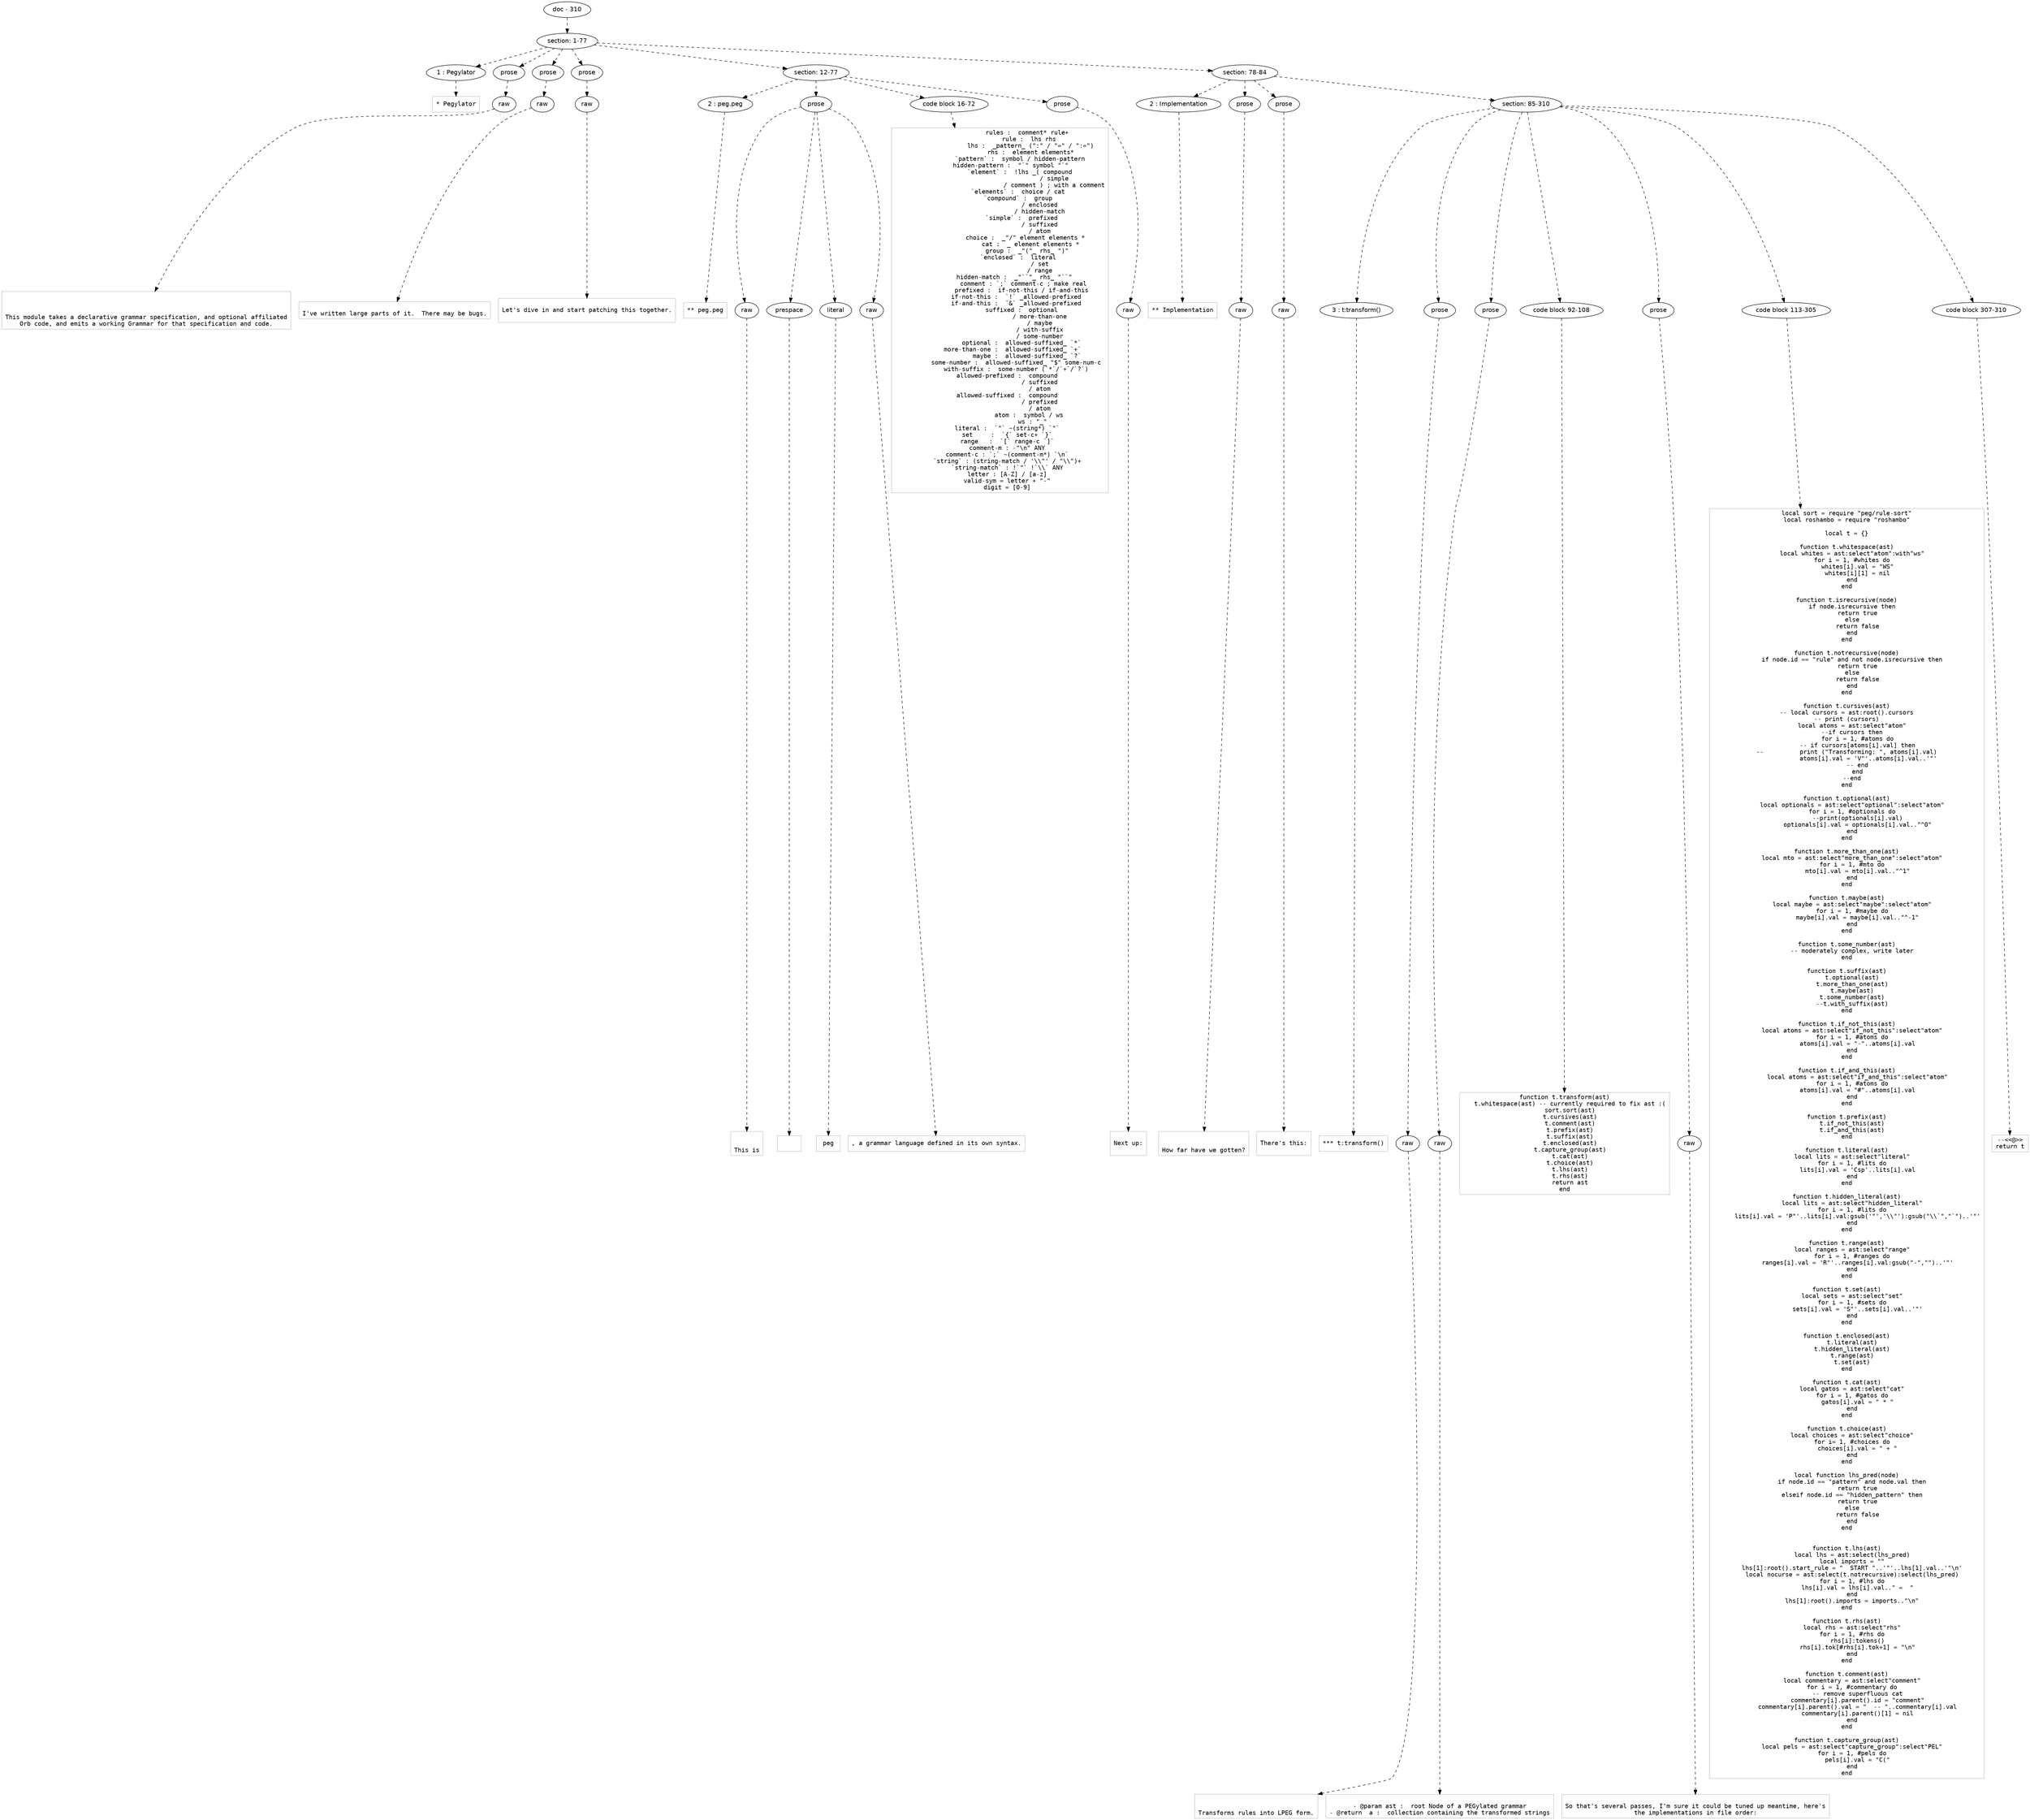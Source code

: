 digraph lpegNode {

node [fontname=Helvetica]
edge [style=dashed]

doc_0 [label="doc - 310"]


doc_0 -> { section_1}
{rank=same; section_1}

section_1 [label="section: 1-77"]


// END RANK doc_0

section_1 -> { header_2 prose_3 prose_4 prose_5 section_6 section_7}
{rank=same; header_2 prose_3 prose_4 prose_5 section_6 section_7}

header_2 [label="1 : Pegylator"]

prose_3 [label="prose"]

prose_4 [label="prose"]

prose_5 [label="prose"]

section_6 [label="section: 12-77"]

section_7 [label="section: 78-84"]


// END RANK section_1

header_2 -> leaf_8
leaf_8  [color=Gray,shape=rectangle,fontname=Inconsolata,label="* Pegylator"]
// END RANK header_2

prose_3 -> { raw_9}
{rank=same; raw_9}

raw_9 [label="raw"]


// END RANK prose_3

raw_9 -> leaf_10
leaf_10  [color=Gray,shape=rectangle,fontname=Inconsolata,label="


This module takes a declarative grammar specification, and optional affiliated
Orb code, and emits a working Grammar for that specification and code.
"]
// END RANK raw_9

prose_4 -> { raw_11}
{rank=same; raw_11}

raw_11 [label="raw"]


// END RANK prose_4

raw_11 -> leaf_12
leaf_12  [color=Gray,shape=rectangle,fontname=Inconsolata,label="
I've written large parts of it.  There may be bugs.
"]
// END RANK raw_11

prose_5 -> { raw_13}
{rank=same; raw_13}

raw_13 [label="raw"]


// END RANK prose_5

raw_13 -> leaf_14
leaf_14  [color=Gray,shape=rectangle,fontname=Inconsolata,label="
Let's dive in and start patching this together.

"]
// END RANK raw_13

section_6 -> { header_15 prose_16 codeblock_17 prose_18}
{rank=same; header_15 prose_16 codeblock_17 prose_18}

header_15 [label="2 : peg.peg"]

prose_16 [label="prose"]

codeblock_17 [label="code block 16-72"]

prose_18 [label="prose"]


// END RANK section_6

header_15 -> leaf_19
leaf_19  [color=Gray,shape=rectangle,fontname=Inconsolata,label="** peg.peg"]
// END RANK header_15

prose_16 -> { raw_20 prespace_21 literal_22 raw_23}
{rank=same; raw_20 prespace_21 literal_22 raw_23}

raw_20 [label="raw"]

prespace_21 [label="prespace"]

literal_22 [label="literal"]

raw_23 [label="raw"]


// END RANK prose_16

raw_20 -> leaf_24
leaf_24  [color=Gray,shape=rectangle,fontname=Inconsolata,label="

This is"]
// END RANK raw_20

prespace_21 -> leaf_25
leaf_25  [color=Gray,shape=rectangle,fontname=Inconsolata,label=" "]
// END RANK prespace_21

literal_22 -> leaf_26
leaf_26  [color=Gray,shape=rectangle,fontname=Inconsolata,label="peg"]
// END RANK literal_22

raw_23 -> leaf_27
leaf_27  [color=Gray,shape=rectangle,fontname=Inconsolata,label=", a grammar language defined in its own syntax.
"]
// END RANK raw_23

codeblock_17 -> leaf_28
leaf_28  [color=Gray,shape=rectangle,fontname=Inconsolata,label="               rules :  comment* rule+
                rule :  lhs rhs
                 lhs :  _pattern_ (\":\" / \"=\" / \":=\")
                 rhs :  element elements*
           `pattern` :  symbol / hidden-pattern
      hidden-pattern :  \"`\" symbol \"`\"
           `element` :  !lhs _( compound
                              / simple
                              / comment ) ; with a comment
          `elements` :  choice / cat
          `compound` :  group
                      / enclosed
                      / hidden-match
            `simple` :  prefixed
                      / suffixed
                      / atom
              choice :  _\"/\" element elements *
                 cat :  _ element elements *
               group :  _\"(\"_ rhs_ \")\"
          `enclosed` :  literal
                      / set
                      / range
        hidden-match :  _\"``\"_ rhs_ \"``\"
             comment : `;` comment-c ; make real
            prefixed :  if-not-this / if-and-this
         if-not-this :  `!` _allowed-prefixed
         if-and-this :  `&` _allowed-prefixed
            suffixed :  optional
                      / more-than-one
                      / maybe
                      / with-suffix
                      / some-number
            optional :  allowed-suffixed_ `*`
       more-than-one :  allowed-suffixed_ `+`
               maybe :  allowed-suffixed_ `?`
         some-number :  allowed-suffixed_ \"$\" some-num-c
         with-suffix :  some-number (`*`/`+`/`?`)
    allowed-prefixed :  compound
                      / suffixed
                      / atom
    allowed-suffixed :  compound
                      / prefixed
                      / atom
                atom :  symbol / ws
                  ws : \"_\"
    literal :  `\"` ~(string*) `\"`
    set     :  `{` set-c+ `}`
    range   :  `[` range-c `]`
    comment-m : -\"\\n\" ANY
    comment-c : `;` ~(comment-m*) `\\n`
    `string` : (string-match / '\\\\\"' / \"\\\\\")+
    `string-match` : !`\"` !`\\\\` ANY
    letter : [A-Z] / [a-z]
    valid-sym = letter + \"-\"
    digit = [0-9]"]
// END RANK codeblock_17

prose_18 -> { raw_29}
{rank=same; raw_29}

raw_29 [label="raw"]


// END RANK prose_18

raw_29 -> leaf_30
leaf_30  [color=Gray,shape=rectangle,fontname=Inconsolata,label="
Next up:

"]
// END RANK raw_29

section_7 -> { header_31 prose_32 prose_33 section_34}
{rank=same; header_31 prose_32 prose_33 section_34}

header_31 [label="2 : Implementation"]

prose_32 [label="prose"]

prose_33 [label="prose"]

section_34 [label="section: 85-310"]


// END RANK section_7

header_31 -> leaf_35
leaf_35  [color=Gray,shape=rectangle,fontname=Inconsolata,label="** Implementation"]
// END RANK header_31

prose_32 -> { raw_36}
{rank=same; raw_36}

raw_36 [label="raw"]


// END RANK prose_32

raw_36 -> leaf_37
leaf_37  [color=Gray,shape=rectangle,fontname=Inconsolata,label="

How far have we gotten?
"]
// END RANK raw_36

prose_33 -> { raw_38}
{rank=same; raw_38}

raw_38 [label="raw"]


// END RANK prose_33

raw_38 -> leaf_39
leaf_39  [color=Gray,shape=rectangle,fontname=Inconsolata,label="
There's this:

"]
// END RANK raw_38

section_34 -> { header_40 prose_41 prose_42 codeblock_43 prose_44 codeblock_45 codeblock_46}
{rank=same; header_40 prose_41 prose_42 codeblock_43 prose_44 codeblock_45 codeblock_46}

header_40 [label="3 : t:transform()"]

prose_41 [label="prose"]

prose_42 [label="prose"]

codeblock_43 [label="code block 92-108"]

prose_44 [label="prose"]

codeblock_45 [label="code block 113-305"]

codeblock_46 [label="code block 307-310"]


// END RANK section_34

header_40 -> leaf_47
leaf_47  [color=Gray,shape=rectangle,fontname=Inconsolata,label="*** t:transform()"]
// END RANK header_40

prose_41 -> { raw_48}
{rank=same; raw_48}

raw_48 [label="raw"]


// END RANK prose_41

raw_48 -> leaf_49
leaf_49  [color=Gray,shape=rectangle,fontname=Inconsolata,label="

Transforms rules into LPEG form.
"]
// END RANK raw_48

prose_42 -> { raw_50}
{rank=same; raw_50}

raw_50 [label="raw"]


// END RANK prose_42

raw_50 -> leaf_51
leaf_51  [color=Gray,shape=rectangle,fontname=Inconsolata,label="
- @param ast :  root Node of a PEGylated grammar
- @return  a :  collection containing the transformed strings
"]
// END RANK raw_50

codeblock_43 -> leaf_52
leaf_52  [color=Gray,shape=rectangle,fontname=Inconsolata,label="function t.transform(ast)
   t.whitespace(ast) -- currently required to fix ast :(
   sort.sort(ast)
   t.cursives(ast)
   t.comment(ast)
   t.prefix(ast)
   t.suffix(ast)
   t.enclosed(ast)
   t.capture_group(ast)
   t.cat(ast)
   t.choice(ast)
   t.lhs(ast)
   t.rhs(ast)
   return ast
end"]
// END RANK codeblock_43

prose_44 -> { raw_53}
{rank=same; raw_53}

raw_53 [label="raw"]


// END RANK prose_44

raw_53 -> leaf_54
leaf_54  [color=Gray,shape=rectangle,fontname=Inconsolata,label="
So that's several passes, I'm sure it could be tuned up meantime, here's
the implementations in file order:
"]
// END RANK raw_53

codeblock_45 -> leaf_55
leaf_55  [color=Gray,shape=rectangle,fontname=Inconsolata,label="local sort = require \"peg/rule-sort\"
local roshambo = require \"roshambo\"

local t = {}

function t.whitespace(ast)
   local whites = ast:select\"atom\":with\"ws\"
   for i = 1, #whites do
      whites[i].val = \"WS\"
      whites[i][1] = nil
   end
end

function t.isrecursive(node)
   if node.isrecursive then
      return true
   else
      return false
   end
end

function t.notrecursive(node)
   if node.id == \"rule\" and not node.isrecursive then
      return true
   else
      return false
   end
end

function t.cursives(ast)
-- local cursors = ast:root().cursors
-- print (cursors)
   local atoms = ast:select\"atom\"
   --if cursors then
      for i = 1, #atoms do
      -- if cursors[atoms[i].val] then
--          print (\"Transforming: \", atoms[i].val)
            atoms[i].val = 'V\"'..atoms[i].val..'\"'
      -- end
      end
   --end
end

function t.optional(ast)
   local optionals = ast:select\"optional\":select\"atom\"
   for i = 1, #optionals do
      --print(optionals[i].val)
      optionals[i].val = optionals[i].val..\"^0\"
   end
end

function t.more_than_one(ast)
   local mto = ast:select\"more_than_one\":select\"atom\"
   for i = 1, #mto do
      mto[i].val = mto[i].val..\"^1\"
   end
end

function t.maybe(ast)
   local maybe = ast:select\"maybe\":select\"atom\"
   for i = 1, #maybe do
      maybe[i].val = maybe[i].val..\"^-1\"
   end
end

function t.some_number(ast)
   -- moderately complex, write later
end

function t.suffix(ast)
   t.optional(ast)
   t.more_than_one(ast)
   t.maybe(ast)
   t.some_number(ast)
   --t.with_suffix(ast)
end

function t.if_not_this(ast)
   local atoms = ast:select\"if_not_this\":select\"atom\"
   for i = 1, #atoms do
      atoms[i].val = \"-\"..atoms[i].val
   end
end

function t.if_and_this(ast)
      local atoms = ast:select\"if_and_this\":select\"atom\"
   for i = 1, #atoms do
      atoms[i].val = \"#\"..atoms[i].val
   end
end

function t.prefix(ast)
   t.if_not_this(ast)
   t.if_and_this(ast)
end

function t.literal(ast)
   local lits = ast:select\"literal\"
   for i = 1, #lits do
      lits[i].val = 'Csp'..lits[i].val
   end
end

function t.hidden_literal(ast)
   local lits = ast:select\"hidden_literal\"
   for i = 1, #lits do
      lits[i].val = 'P\"'..lits[i].val:gsub('\"','\\\\\"'):gsub(\"\\\\`\",\"`\")..'\"'
   end
end

function t.range(ast)
   local ranges = ast:select\"range\"
   for i = 1, #ranges do
      ranges[i].val = 'R\"'..ranges[i].val:gsub(\"-\",\"\")..'\"'
   end
end

function t.set(ast)
   local sets = ast:select\"set\"
   for i = 1, #sets do
      sets[i].val = 'S\"'..sets[i].val..'\"'
   end
end

function t.enclosed(ast)
   t.literal(ast)
   t.hidden_literal(ast)
   t.range(ast)
   t.set(ast)
end

function t.cat(ast)
   local gatos = ast:select\"cat\"
   for i = 1, #gatos do
      gatos[i].val = \" * \"
   end
end

function t.choice(ast)
   local choices = ast:select\"choice\"
   for i= 1, #choices do
      choices[i].val = \" + \"
   end
end

local function lhs_pred(node)
   if node.id == \"pattern\" and node.val then
      return true
   elseif node.id == \"hidden_pattern\" then
      return true
   else
      return false
   end
end


function t.lhs(ast)
   local lhs = ast:select(lhs_pred)
   local imports = \"\"
   lhs[1]:root().start_rule = \"  START \"..'\"'..lhs[1].val..'\"\\n'
   local nocurse = ast:select(t.notrecursive):select(lhs_pred)
   for i = 1, #lhs do
      lhs[i].val = lhs[i].val..\" =  \"
   end
   lhs[1]:root().imports = imports..\"\\n\"
end

function t.rhs(ast)
   local rhs = ast:select\"rhs\"
   for i = 1, #rhs do
      rhs[i]:tokens()
      rhs[i].tok[#rhs[i].tok+1] = \"\\n\"
   end
end

function t.comment(ast)
   local commentary = ast:select\"comment\"
   for i = 1, #commentary do
      -- remove superfluous cat
      commentary[i].parent().id = \"comment\"
      commentary[i].parent().val = \"  -- \"..commentary[i].val
      commentary[i].parent()[1] = nil
   end
end

function t.capture_group(ast)
   local pels = ast:select\"capture_group\":select\"PEL\"
   for i = 1, #pels do
      pels[i].val = \"C(\"
   end
end"]
// END RANK codeblock_45

codeblock_46 -> leaf_56
leaf_56  [color=Gray,shape=rectangle,fontname=Inconsolata,label="--<<@>>
return t"]
// END RANK codeblock_46


}
